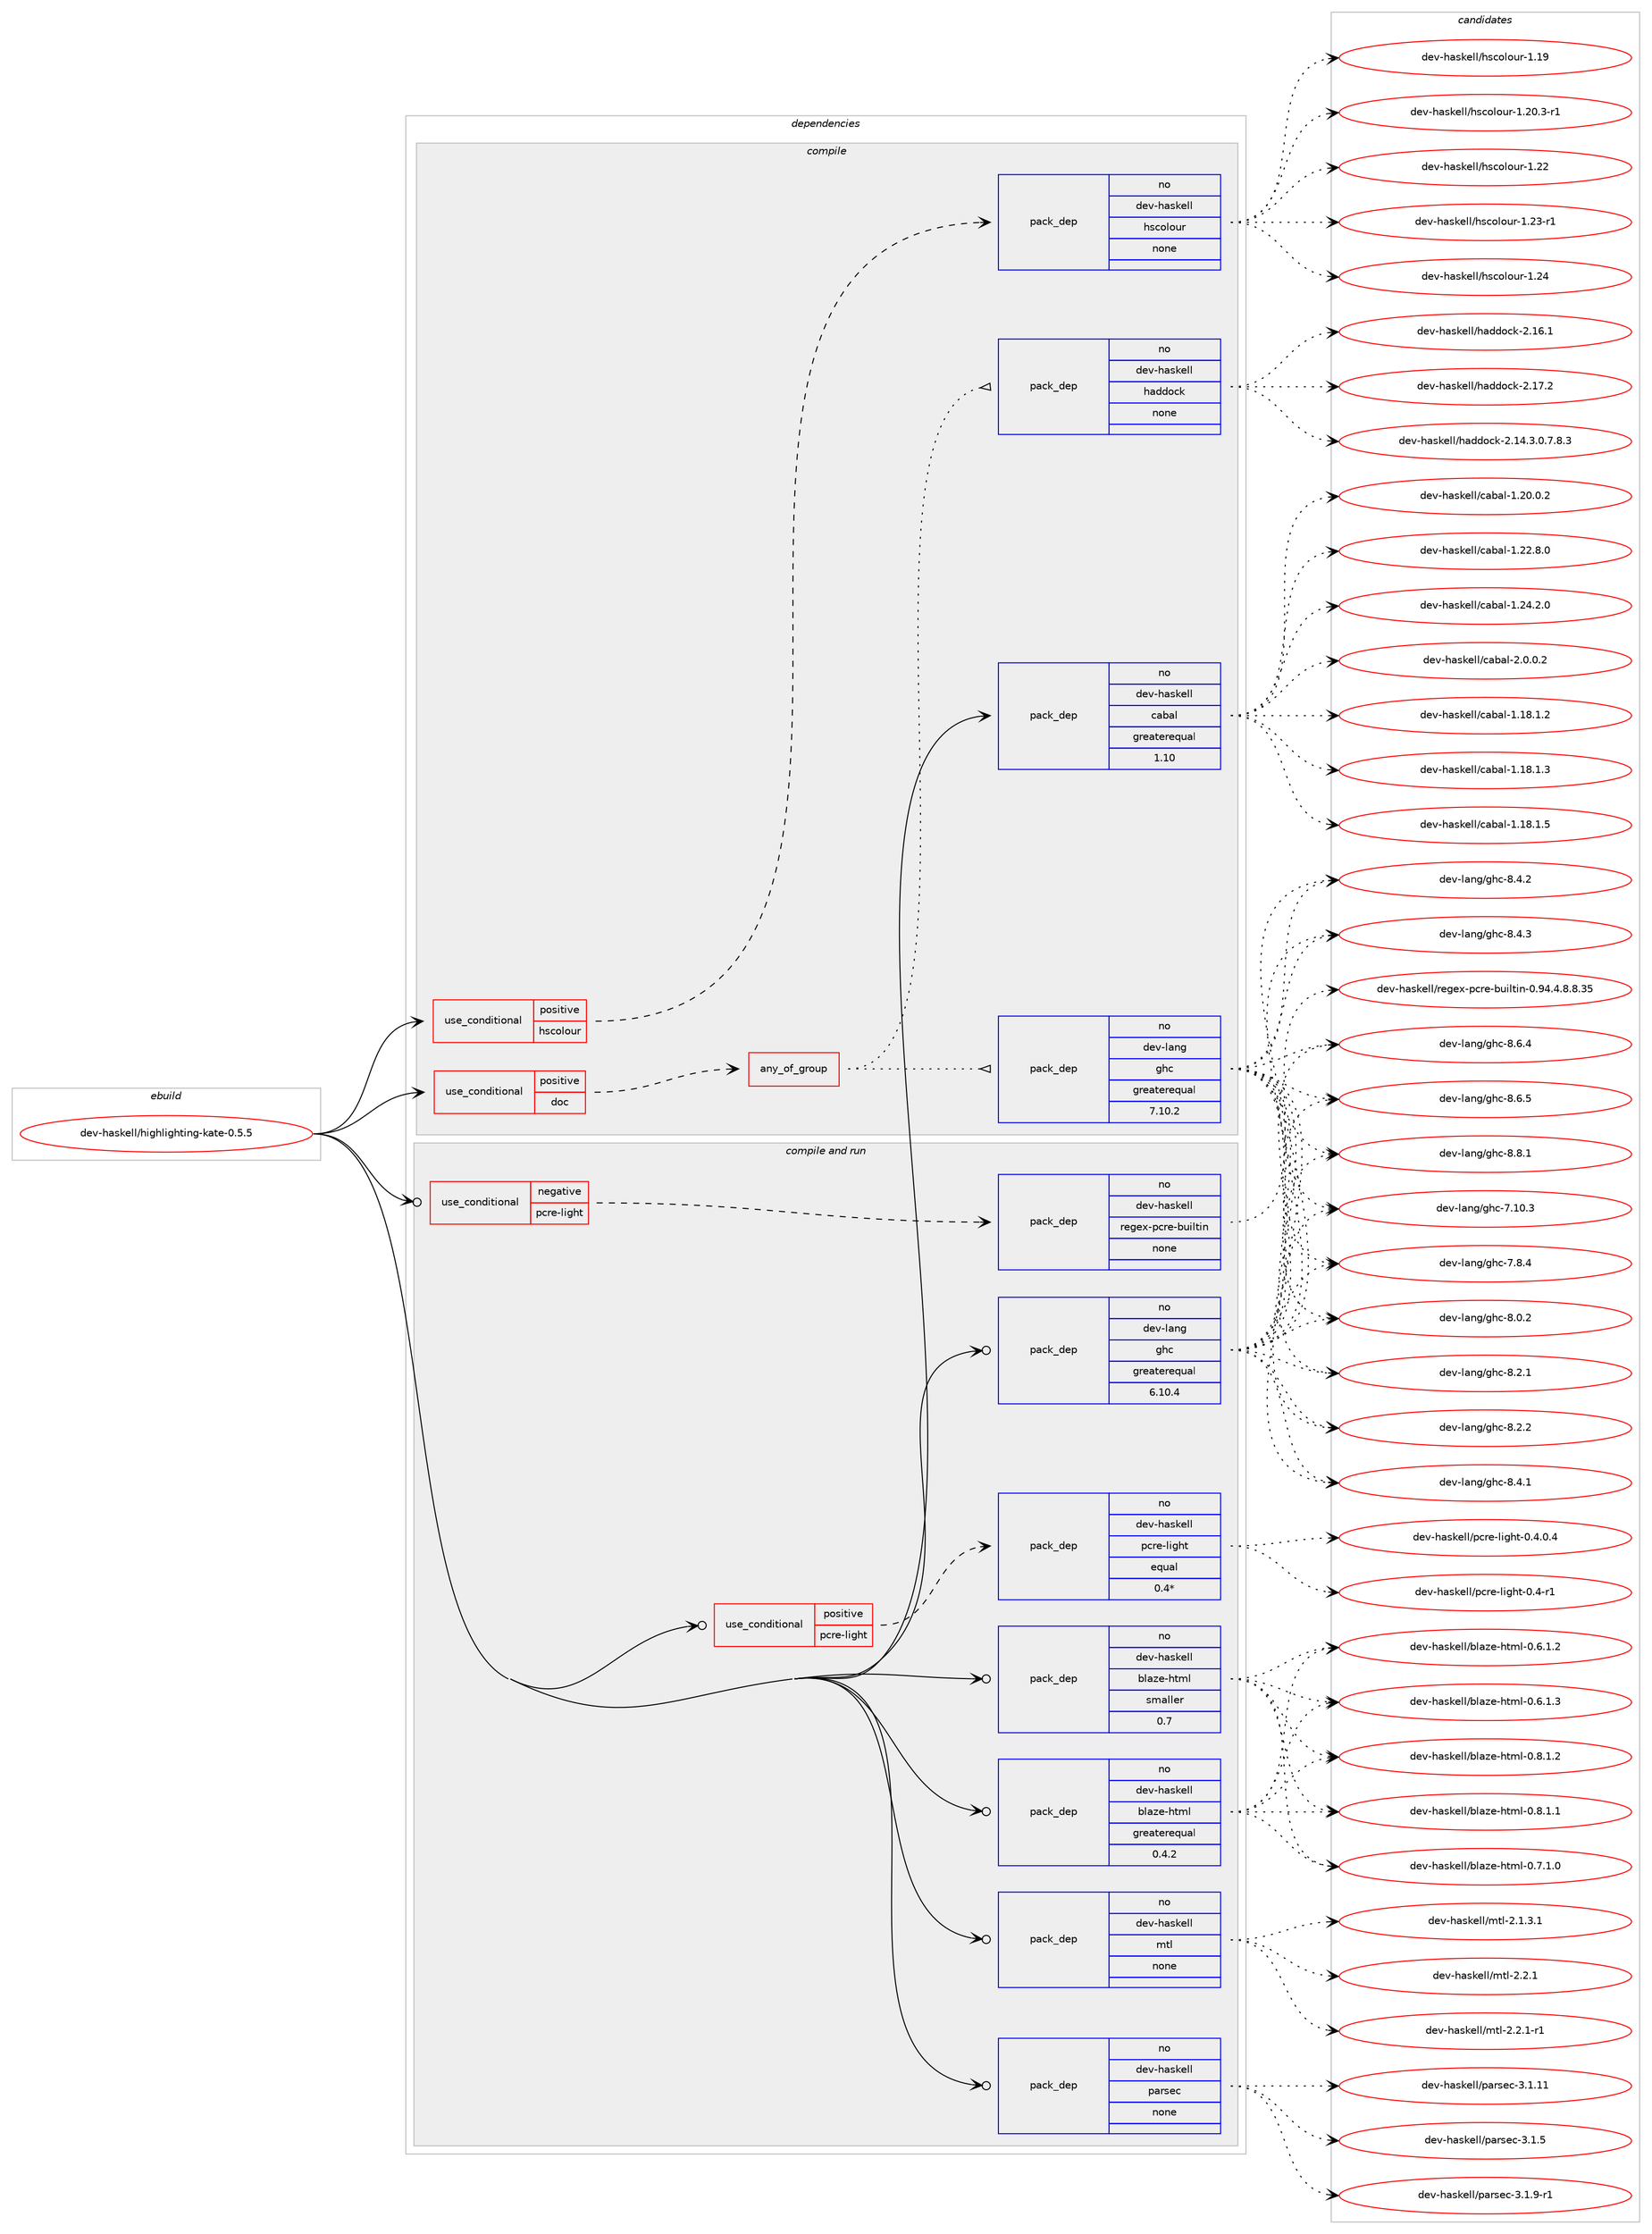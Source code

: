 digraph prolog {

# *************
# Graph options
# *************

newrank=true;
concentrate=true;
compound=true;
graph [rankdir=LR,fontname=Helvetica,fontsize=10,ranksep=1.5];#, ranksep=2.5, nodesep=0.2];
edge  [arrowhead=vee];
node  [fontname=Helvetica,fontsize=10];

# **********
# The ebuild
# **********

subgraph cluster_leftcol {
color=gray;
rank=same;
label=<<i>ebuild</i>>;
id [label="dev-haskell/highlighting-kate-0.5.5", color=red, width=4, href="../dev-haskell/highlighting-kate-0.5.5.svg"];
}

# ****************
# The dependencies
# ****************

subgraph cluster_midcol {
color=gray;
label=<<i>dependencies</i>>;
subgraph cluster_compile {
fillcolor="#eeeeee";
style=filled;
label=<<i>compile</i>>;
subgraph cond126053 {
dependency534739 [label=<<TABLE BORDER="0" CELLBORDER="1" CELLSPACING="0" CELLPADDING="4"><TR><TD ROWSPAN="3" CELLPADDING="10">use_conditional</TD></TR><TR><TD>positive</TD></TR><TR><TD>doc</TD></TR></TABLE>>, shape=none, color=red];
subgraph any9966 {
dependency534740 [label=<<TABLE BORDER="0" CELLBORDER="1" CELLSPACING="0" CELLPADDING="4"><TR><TD CELLPADDING="10">any_of_group</TD></TR></TABLE>>, shape=none, color=red];subgraph pack398363 {
dependency534741 [label=<<TABLE BORDER="0" CELLBORDER="1" CELLSPACING="0" CELLPADDING="4" WIDTH="220"><TR><TD ROWSPAN="6" CELLPADDING="30">pack_dep</TD></TR><TR><TD WIDTH="110">no</TD></TR><TR><TD>dev-haskell</TD></TR><TR><TD>haddock</TD></TR><TR><TD>none</TD></TR><TR><TD></TD></TR></TABLE>>, shape=none, color=blue];
}
dependency534740:e -> dependency534741:w [weight=20,style="dotted",arrowhead="oinv"];
subgraph pack398364 {
dependency534742 [label=<<TABLE BORDER="0" CELLBORDER="1" CELLSPACING="0" CELLPADDING="4" WIDTH="220"><TR><TD ROWSPAN="6" CELLPADDING="30">pack_dep</TD></TR><TR><TD WIDTH="110">no</TD></TR><TR><TD>dev-lang</TD></TR><TR><TD>ghc</TD></TR><TR><TD>greaterequal</TD></TR><TR><TD>7.10.2</TD></TR></TABLE>>, shape=none, color=blue];
}
dependency534740:e -> dependency534742:w [weight=20,style="dotted",arrowhead="oinv"];
}
dependency534739:e -> dependency534740:w [weight=20,style="dashed",arrowhead="vee"];
}
id:e -> dependency534739:w [weight=20,style="solid",arrowhead="vee"];
subgraph cond126054 {
dependency534743 [label=<<TABLE BORDER="0" CELLBORDER="1" CELLSPACING="0" CELLPADDING="4"><TR><TD ROWSPAN="3" CELLPADDING="10">use_conditional</TD></TR><TR><TD>positive</TD></TR><TR><TD>hscolour</TD></TR></TABLE>>, shape=none, color=red];
subgraph pack398365 {
dependency534744 [label=<<TABLE BORDER="0" CELLBORDER="1" CELLSPACING="0" CELLPADDING="4" WIDTH="220"><TR><TD ROWSPAN="6" CELLPADDING="30">pack_dep</TD></TR><TR><TD WIDTH="110">no</TD></TR><TR><TD>dev-haskell</TD></TR><TR><TD>hscolour</TD></TR><TR><TD>none</TD></TR><TR><TD></TD></TR></TABLE>>, shape=none, color=blue];
}
dependency534743:e -> dependency534744:w [weight=20,style="dashed",arrowhead="vee"];
}
id:e -> dependency534743:w [weight=20,style="solid",arrowhead="vee"];
subgraph pack398366 {
dependency534745 [label=<<TABLE BORDER="0" CELLBORDER="1" CELLSPACING="0" CELLPADDING="4" WIDTH="220"><TR><TD ROWSPAN="6" CELLPADDING="30">pack_dep</TD></TR><TR><TD WIDTH="110">no</TD></TR><TR><TD>dev-haskell</TD></TR><TR><TD>cabal</TD></TR><TR><TD>greaterequal</TD></TR><TR><TD>1.10</TD></TR></TABLE>>, shape=none, color=blue];
}
id:e -> dependency534745:w [weight=20,style="solid",arrowhead="vee"];
}
subgraph cluster_compileandrun {
fillcolor="#eeeeee";
style=filled;
label=<<i>compile and run</i>>;
subgraph cond126055 {
dependency534746 [label=<<TABLE BORDER="0" CELLBORDER="1" CELLSPACING="0" CELLPADDING="4"><TR><TD ROWSPAN="3" CELLPADDING="10">use_conditional</TD></TR><TR><TD>negative</TD></TR><TR><TD>pcre-light</TD></TR></TABLE>>, shape=none, color=red];
subgraph pack398367 {
dependency534747 [label=<<TABLE BORDER="0" CELLBORDER="1" CELLSPACING="0" CELLPADDING="4" WIDTH="220"><TR><TD ROWSPAN="6" CELLPADDING="30">pack_dep</TD></TR><TR><TD WIDTH="110">no</TD></TR><TR><TD>dev-haskell</TD></TR><TR><TD>regex-pcre-builtin</TD></TR><TR><TD>none</TD></TR><TR><TD></TD></TR></TABLE>>, shape=none, color=blue];
}
dependency534746:e -> dependency534747:w [weight=20,style="dashed",arrowhead="vee"];
}
id:e -> dependency534746:w [weight=20,style="solid",arrowhead="odotvee"];
subgraph cond126056 {
dependency534748 [label=<<TABLE BORDER="0" CELLBORDER="1" CELLSPACING="0" CELLPADDING="4"><TR><TD ROWSPAN="3" CELLPADDING="10">use_conditional</TD></TR><TR><TD>positive</TD></TR><TR><TD>pcre-light</TD></TR></TABLE>>, shape=none, color=red];
subgraph pack398368 {
dependency534749 [label=<<TABLE BORDER="0" CELLBORDER="1" CELLSPACING="0" CELLPADDING="4" WIDTH="220"><TR><TD ROWSPAN="6" CELLPADDING="30">pack_dep</TD></TR><TR><TD WIDTH="110">no</TD></TR><TR><TD>dev-haskell</TD></TR><TR><TD>pcre-light</TD></TR><TR><TD>equal</TD></TR><TR><TD>0.4*</TD></TR></TABLE>>, shape=none, color=blue];
}
dependency534748:e -> dependency534749:w [weight=20,style="dashed",arrowhead="vee"];
}
id:e -> dependency534748:w [weight=20,style="solid",arrowhead="odotvee"];
subgraph pack398369 {
dependency534750 [label=<<TABLE BORDER="0" CELLBORDER="1" CELLSPACING="0" CELLPADDING="4" WIDTH="220"><TR><TD ROWSPAN="6" CELLPADDING="30">pack_dep</TD></TR><TR><TD WIDTH="110">no</TD></TR><TR><TD>dev-haskell</TD></TR><TR><TD>blaze-html</TD></TR><TR><TD>greaterequal</TD></TR><TR><TD>0.4.2</TD></TR></TABLE>>, shape=none, color=blue];
}
id:e -> dependency534750:w [weight=20,style="solid",arrowhead="odotvee"];
subgraph pack398370 {
dependency534751 [label=<<TABLE BORDER="0" CELLBORDER="1" CELLSPACING="0" CELLPADDING="4" WIDTH="220"><TR><TD ROWSPAN="6" CELLPADDING="30">pack_dep</TD></TR><TR><TD WIDTH="110">no</TD></TR><TR><TD>dev-haskell</TD></TR><TR><TD>blaze-html</TD></TR><TR><TD>smaller</TD></TR><TR><TD>0.7</TD></TR></TABLE>>, shape=none, color=blue];
}
id:e -> dependency534751:w [weight=20,style="solid",arrowhead="odotvee"];
subgraph pack398371 {
dependency534752 [label=<<TABLE BORDER="0" CELLBORDER="1" CELLSPACING="0" CELLPADDING="4" WIDTH="220"><TR><TD ROWSPAN="6" CELLPADDING="30">pack_dep</TD></TR><TR><TD WIDTH="110">no</TD></TR><TR><TD>dev-haskell</TD></TR><TR><TD>mtl</TD></TR><TR><TD>none</TD></TR><TR><TD></TD></TR></TABLE>>, shape=none, color=blue];
}
id:e -> dependency534752:w [weight=20,style="solid",arrowhead="odotvee"];
subgraph pack398372 {
dependency534753 [label=<<TABLE BORDER="0" CELLBORDER="1" CELLSPACING="0" CELLPADDING="4" WIDTH="220"><TR><TD ROWSPAN="6" CELLPADDING="30">pack_dep</TD></TR><TR><TD WIDTH="110">no</TD></TR><TR><TD>dev-haskell</TD></TR><TR><TD>parsec</TD></TR><TR><TD>none</TD></TR><TR><TD></TD></TR></TABLE>>, shape=none, color=blue];
}
id:e -> dependency534753:w [weight=20,style="solid",arrowhead="odotvee"];
subgraph pack398373 {
dependency534754 [label=<<TABLE BORDER="0" CELLBORDER="1" CELLSPACING="0" CELLPADDING="4" WIDTH="220"><TR><TD ROWSPAN="6" CELLPADDING="30">pack_dep</TD></TR><TR><TD WIDTH="110">no</TD></TR><TR><TD>dev-lang</TD></TR><TR><TD>ghc</TD></TR><TR><TD>greaterequal</TD></TR><TR><TD>6.10.4</TD></TR></TABLE>>, shape=none, color=blue];
}
id:e -> dependency534754:w [weight=20,style="solid",arrowhead="odotvee"];
}
subgraph cluster_run {
fillcolor="#eeeeee";
style=filled;
label=<<i>run</i>>;
}
}

# **************
# The candidates
# **************

subgraph cluster_choices {
rank=same;
color=gray;
label=<<i>candidates</i>>;

subgraph choice398363 {
color=black;
nodesep=1;
choice1001011184510497115107101108108471049710010011199107455046495246514648465546564651 [label="dev-haskell/haddock-2.14.3.0.7.8.3", color=red, width=4,href="../dev-haskell/haddock-2.14.3.0.7.8.3.svg"];
choice100101118451049711510710110810847104971001001119910745504649544649 [label="dev-haskell/haddock-2.16.1", color=red, width=4,href="../dev-haskell/haddock-2.16.1.svg"];
choice100101118451049711510710110810847104971001001119910745504649554650 [label="dev-haskell/haddock-2.17.2", color=red, width=4,href="../dev-haskell/haddock-2.17.2.svg"];
dependency534741:e -> choice1001011184510497115107101108108471049710010011199107455046495246514648465546564651:w [style=dotted,weight="100"];
dependency534741:e -> choice100101118451049711510710110810847104971001001119910745504649544649:w [style=dotted,weight="100"];
dependency534741:e -> choice100101118451049711510710110810847104971001001119910745504649554650:w [style=dotted,weight="100"];
}
subgraph choice398364 {
color=black;
nodesep=1;
choice1001011184510897110103471031049945554649484651 [label="dev-lang/ghc-7.10.3", color=red, width=4,href="../dev-lang/ghc-7.10.3.svg"];
choice10010111845108971101034710310499455546564652 [label="dev-lang/ghc-7.8.4", color=red, width=4,href="../dev-lang/ghc-7.8.4.svg"];
choice10010111845108971101034710310499455646484650 [label="dev-lang/ghc-8.0.2", color=red, width=4,href="../dev-lang/ghc-8.0.2.svg"];
choice10010111845108971101034710310499455646504649 [label="dev-lang/ghc-8.2.1", color=red, width=4,href="../dev-lang/ghc-8.2.1.svg"];
choice10010111845108971101034710310499455646504650 [label="dev-lang/ghc-8.2.2", color=red, width=4,href="../dev-lang/ghc-8.2.2.svg"];
choice10010111845108971101034710310499455646524649 [label="dev-lang/ghc-8.4.1", color=red, width=4,href="../dev-lang/ghc-8.4.1.svg"];
choice10010111845108971101034710310499455646524650 [label="dev-lang/ghc-8.4.2", color=red, width=4,href="../dev-lang/ghc-8.4.2.svg"];
choice10010111845108971101034710310499455646524651 [label="dev-lang/ghc-8.4.3", color=red, width=4,href="../dev-lang/ghc-8.4.3.svg"];
choice10010111845108971101034710310499455646544652 [label="dev-lang/ghc-8.6.4", color=red, width=4,href="../dev-lang/ghc-8.6.4.svg"];
choice10010111845108971101034710310499455646544653 [label="dev-lang/ghc-8.6.5", color=red, width=4,href="../dev-lang/ghc-8.6.5.svg"];
choice10010111845108971101034710310499455646564649 [label="dev-lang/ghc-8.8.1", color=red, width=4,href="../dev-lang/ghc-8.8.1.svg"];
dependency534742:e -> choice1001011184510897110103471031049945554649484651:w [style=dotted,weight="100"];
dependency534742:e -> choice10010111845108971101034710310499455546564652:w [style=dotted,weight="100"];
dependency534742:e -> choice10010111845108971101034710310499455646484650:w [style=dotted,weight="100"];
dependency534742:e -> choice10010111845108971101034710310499455646504649:w [style=dotted,weight="100"];
dependency534742:e -> choice10010111845108971101034710310499455646504650:w [style=dotted,weight="100"];
dependency534742:e -> choice10010111845108971101034710310499455646524649:w [style=dotted,weight="100"];
dependency534742:e -> choice10010111845108971101034710310499455646524650:w [style=dotted,weight="100"];
dependency534742:e -> choice10010111845108971101034710310499455646524651:w [style=dotted,weight="100"];
dependency534742:e -> choice10010111845108971101034710310499455646544652:w [style=dotted,weight="100"];
dependency534742:e -> choice10010111845108971101034710310499455646544653:w [style=dotted,weight="100"];
dependency534742:e -> choice10010111845108971101034710310499455646564649:w [style=dotted,weight="100"];
}
subgraph choice398365 {
color=black;
nodesep=1;
choice100101118451049711510710110810847104115991111081111171144549464957 [label="dev-haskell/hscolour-1.19", color=red, width=4,href="../dev-haskell/hscolour-1.19.svg"];
choice10010111845104971151071011081084710411599111108111117114454946504846514511449 [label="dev-haskell/hscolour-1.20.3-r1", color=red, width=4,href="../dev-haskell/hscolour-1.20.3-r1.svg"];
choice100101118451049711510710110810847104115991111081111171144549465050 [label="dev-haskell/hscolour-1.22", color=red, width=4,href="../dev-haskell/hscolour-1.22.svg"];
choice1001011184510497115107101108108471041159911110811111711445494650514511449 [label="dev-haskell/hscolour-1.23-r1", color=red, width=4,href="../dev-haskell/hscolour-1.23-r1.svg"];
choice100101118451049711510710110810847104115991111081111171144549465052 [label="dev-haskell/hscolour-1.24", color=red, width=4,href="../dev-haskell/hscolour-1.24.svg"];
dependency534744:e -> choice100101118451049711510710110810847104115991111081111171144549464957:w [style=dotted,weight="100"];
dependency534744:e -> choice10010111845104971151071011081084710411599111108111117114454946504846514511449:w [style=dotted,weight="100"];
dependency534744:e -> choice100101118451049711510710110810847104115991111081111171144549465050:w [style=dotted,weight="100"];
dependency534744:e -> choice1001011184510497115107101108108471041159911110811111711445494650514511449:w [style=dotted,weight="100"];
dependency534744:e -> choice100101118451049711510710110810847104115991111081111171144549465052:w [style=dotted,weight="100"];
}
subgraph choice398366 {
color=black;
nodesep=1;
choice10010111845104971151071011081084799979897108454946495646494650 [label="dev-haskell/cabal-1.18.1.2", color=red, width=4,href="../dev-haskell/cabal-1.18.1.2.svg"];
choice10010111845104971151071011081084799979897108454946495646494651 [label="dev-haskell/cabal-1.18.1.3", color=red, width=4,href="../dev-haskell/cabal-1.18.1.3.svg"];
choice10010111845104971151071011081084799979897108454946495646494653 [label="dev-haskell/cabal-1.18.1.5", color=red, width=4,href="../dev-haskell/cabal-1.18.1.5.svg"];
choice10010111845104971151071011081084799979897108454946504846484650 [label="dev-haskell/cabal-1.20.0.2", color=red, width=4,href="../dev-haskell/cabal-1.20.0.2.svg"];
choice10010111845104971151071011081084799979897108454946505046564648 [label="dev-haskell/cabal-1.22.8.0", color=red, width=4,href="../dev-haskell/cabal-1.22.8.0.svg"];
choice10010111845104971151071011081084799979897108454946505246504648 [label="dev-haskell/cabal-1.24.2.0", color=red, width=4,href="../dev-haskell/cabal-1.24.2.0.svg"];
choice100101118451049711510710110810847999798971084550464846484650 [label="dev-haskell/cabal-2.0.0.2", color=red, width=4,href="../dev-haskell/cabal-2.0.0.2.svg"];
dependency534745:e -> choice10010111845104971151071011081084799979897108454946495646494650:w [style=dotted,weight="100"];
dependency534745:e -> choice10010111845104971151071011081084799979897108454946495646494651:w [style=dotted,weight="100"];
dependency534745:e -> choice10010111845104971151071011081084799979897108454946495646494653:w [style=dotted,weight="100"];
dependency534745:e -> choice10010111845104971151071011081084799979897108454946504846484650:w [style=dotted,weight="100"];
dependency534745:e -> choice10010111845104971151071011081084799979897108454946505046564648:w [style=dotted,weight="100"];
dependency534745:e -> choice10010111845104971151071011081084799979897108454946505246504648:w [style=dotted,weight="100"];
dependency534745:e -> choice100101118451049711510710110810847999798971084550464846484650:w [style=dotted,weight="100"];
}
subgraph choice398367 {
color=black;
nodesep=1;
choice100101118451049711510710110810847114101103101120451129911410145981171051081161051104548465752465246564656465153 [label="dev-haskell/regex-pcre-builtin-0.94.4.8.8.35", color=red, width=4,href="../dev-haskell/regex-pcre-builtin-0.94.4.8.8.35.svg"];
dependency534747:e -> choice100101118451049711510710110810847114101103101120451129911410145981171051081161051104548465752465246564656465153:w [style=dotted,weight="100"];
}
subgraph choice398368 {
color=black;
nodesep=1;
choice1001011184510497115107101108108471129911410145108105103104116454846524511449 [label="dev-haskell/pcre-light-0.4-r1", color=red, width=4,href="../dev-haskell/pcre-light-0.4-r1.svg"];
choice10010111845104971151071011081084711299114101451081051031041164548465246484652 [label="dev-haskell/pcre-light-0.4.0.4", color=red, width=4,href="../dev-haskell/pcre-light-0.4.0.4.svg"];
dependency534749:e -> choice1001011184510497115107101108108471129911410145108105103104116454846524511449:w [style=dotted,weight="100"];
dependency534749:e -> choice10010111845104971151071011081084711299114101451081051031041164548465246484652:w [style=dotted,weight="100"];
}
subgraph choice398369 {
color=black;
nodesep=1;
choice1001011184510497115107101108108479810897122101451041161091084548465446494650 [label="dev-haskell/blaze-html-0.6.1.2", color=red, width=4,href="../dev-haskell/blaze-html-0.6.1.2.svg"];
choice1001011184510497115107101108108479810897122101451041161091084548465446494651 [label="dev-haskell/blaze-html-0.6.1.3", color=red, width=4,href="../dev-haskell/blaze-html-0.6.1.3.svg"];
choice1001011184510497115107101108108479810897122101451041161091084548465546494648 [label="dev-haskell/blaze-html-0.7.1.0", color=red, width=4,href="../dev-haskell/blaze-html-0.7.1.0.svg"];
choice1001011184510497115107101108108479810897122101451041161091084548465646494649 [label="dev-haskell/blaze-html-0.8.1.1", color=red, width=4,href="../dev-haskell/blaze-html-0.8.1.1.svg"];
choice1001011184510497115107101108108479810897122101451041161091084548465646494650 [label="dev-haskell/blaze-html-0.8.1.2", color=red, width=4,href="../dev-haskell/blaze-html-0.8.1.2.svg"];
dependency534750:e -> choice1001011184510497115107101108108479810897122101451041161091084548465446494650:w [style=dotted,weight="100"];
dependency534750:e -> choice1001011184510497115107101108108479810897122101451041161091084548465446494651:w [style=dotted,weight="100"];
dependency534750:e -> choice1001011184510497115107101108108479810897122101451041161091084548465546494648:w [style=dotted,weight="100"];
dependency534750:e -> choice1001011184510497115107101108108479810897122101451041161091084548465646494649:w [style=dotted,weight="100"];
dependency534750:e -> choice1001011184510497115107101108108479810897122101451041161091084548465646494650:w [style=dotted,weight="100"];
}
subgraph choice398370 {
color=black;
nodesep=1;
choice1001011184510497115107101108108479810897122101451041161091084548465446494650 [label="dev-haskell/blaze-html-0.6.1.2", color=red, width=4,href="../dev-haskell/blaze-html-0.6.1.2.svg"];
choice1001011184510497115107101108108479810897122101451041161091084548465446494651 [label="dev-haskell/blaze-html-0.6.1.3", color=red, width=4,href="../dev-haskell/blaze-html-0.6.1.3.svg"];
choice1001011184510497115107101108108479810897122101451041161091084548465546494648 [label="dev-haskell/blaze-html-0.7.1.0", color=red, width=4,href="../dev-haskell/blaze-html-0.7.1.0.svg"];
choice1001011184510497115107101108108479810897122101451041161091084548465646494649 [label="dev-haskell/blaze-html-0.8.1.1", color=red, width=4,href="../dev-haskell/blaze-html-0.8.1.1.svg"];
choice1001011184510497115107101108108479810897122101451041161091084548465646494650 [label="dev-haskell/blaze-html-0.8.1.2", color=red, width=4,href="../dev-haskell/blaze-html-0.8.1.2.svg"];
dependency534751:e -> choice1001011184510497115107101108108479810897122101451041161091084548465446494650:w [style=dotted,weight="100"];
dependency534751:e -> choice1001011184510497115107101108108479810897122101451041161091084548465446494651:w [style=dotted,weight="100"];
dependency534751:e -> choice1001011184510497115107101108108479810897122101451041161091084548465546494648:w [style=dotted,weight="100"];
dependency534751:e -> choice1001011184510497115107101108108479810897122101451041161091084548465646494649:w [style=dotted,weight="100"];
dependency534751:e -> choice1001011184510497115107101108108479810897122101451041161091084548465646494650:w [style=dotted,weight="100"];
}
subgraph choice398371 {
color=black;
nodesep=1;
choice1001011184510497115107101108108471091161084550464946514649 [label="dev-haskell/mtl-2.1.3.1", color=red, width=4,href="../dev-haskell/mtl-2.1.3.1.svg"];
choice100101118451049711510710110810847109116108455046504649 [label="dev-haskell/mtl-2.2.1", color=red, width=4,href="../dev-haskell/mtl-2.2.1.svg"];
choice1001011184510497115107101108108471091161084550465046494511449 [label="dev-haskell/mtl-2.2.1-r1", color=red, width=4,href="../dev-haskell/mtl-2.2.1-r1.svg"];
dependency534752:e -> choice1001011184510497115107101108108471091161084550464946514649:w [style=dotted,weight="100"];
dependency534752:e -> choice100101118451049711510710110810847109116108455046504649:w [style=dotted,weight="100"];
dependency534752:e -> choice1001011184510497115107101108108471091161084550465046494511449:w [style=dotted,weight="100"];
}
subgraph choice398372 {
color=black;
nodesep=1;
choice100101118451049711510710110810847112971141151019945514649464949 [label="dev-haskell/parsec-3.1.11", color=red, width=4,href="../dev-haskell/parsec-3.1.11.svg"];
choice1001011184510497115107101108108471129711411510199455146494653 [label="dev-haskell/parsec-3.1.5", color=red, width=4,href="../dev-haskell/parsec-3.1.5.svg"];
choice10010111845104971151071011081084711297114115101994551464946574511449 [label="dev-haskell/parsec-3.1.9-r1", color=red, width=4,href="../dev-haskell/parsec-3.1.9-r1.svg"];
dependency534753:e -> choice100101118451049711510710110810847112971141151019945514649464949:w [style=dotted,weight="100"];
dependency534753:e -> choice1001011184510497115107101108108471129711411510199455146494653:w [style=dotted,weight="100"];
dependency534753:e -> choice10010111845104971151071011081084711297114115101994551464946574511449:w [style=dotted,weight="100"];
}
subgraph choice398373 {
color=black;
nodesep=1;
choice1001011184510897110103471031049945554649484651 [label="dev-lang/ghc-7.10.3", color=red, width=4,href="../dev-lang/ghc-7.10.3.svg"];
choice10010111845108971101034710310499455546564652 [label="dev-lang/ghc-7.8.4", color=red, width=4,href="../dev-lang/ghc-7.8.4.svg"];
choice10010111845108971101034710310499455646484650 [label="dev-lang/ghc-8.0.2", color=red, width=4,href="../dev-lang/ghc-8.0.2.svg"];
choice10010111845108971101034710310499455646504649 [label="dev-lang/ghc-8.2.1", color=red, width=4,href="../dev-lang/ghc-8.2.1.svg"];
choice10010111845108971101034710310499455646504650 [label="dev-lang/ghc-8.2.2", color=red, width=4,href="../dev-lang/ghc-8.2.2.svg"];
choice10010111845108971101034710310499455646524649 [label="dev-lang/ghc-8.4.1", color=red, width=4,href="../dev-lang/ghc-8.4.1.svg"];
choice10010111845108971101034710310499455646524650 [label="dev-lang/ghc-8.4.2", color=red, width=4,href="../dev-lang/ghc-8.4.2.svg"];
choice10010111845108971101034710310499455646524651 [label="dev-lang/ghc-8.4.3", color=red, width=4,href="../dev-lang/ghc-8.4.3.svg"];
choice10010111845108971101034710310499455646544652 [label="dev-lang/ghc-8.6.4", color=red, width=4,href="../dev-lang/ghc-8.6.4.svg"];
choice10010111845108971101034710310499455646544653 [label="dev-lang/ghc-8.6.5", color=red, width=4,href="../dev-lang/ghc-8.6.5.svg"];
choice10010111845108971101034710310499455646564649 [label="dev-lang/ghc-8.8.1", color=red, width=4,href="../dev-lang/ghc-8.8.1.svg"];
dependency534754:e -> choice1001011184510897110103471031049945554649484651:w [style=dotted,weight="100"];
dependency534754:e -> choice10010111845108971101034710310499455546564652:w [style=dotted,weight="100"];
dependency534754:e -> choice10010111845108971101034710310499455646484650:w [style=dotted,weight="100"];
dependency534754:e -> choice10010111845108971101034710310499455646504649:w [style=dotted,weight="100"];
dependency534754:e -> choice10010111845108971101034710310499455646504650:w [style=dotted,weight="100"];
dependency534754:e -> choice10010111845108971101034710310499455646524649:w [style=dotted,weight="100"];
dependency534754:e -> choice10010111845108971101034710310499455646524650:w [style=dotted,weight="100"];
dependency534754:e -> choice10010111845108971101034710310499455646524651:w [style=dotted,weight="100"];
dependency534754:e -> choice10010111845108971101034710310499455646544652:w [style=dotted,weight="100"];
dependency534754:e -> choice10010111845108971101034710310499455646544653:w [style=dotted,weight="100"];
dependency534754:e -> choice10010111845108971101034710310499455646564649:w [style=dotted,weight="100"];
}
}

}
